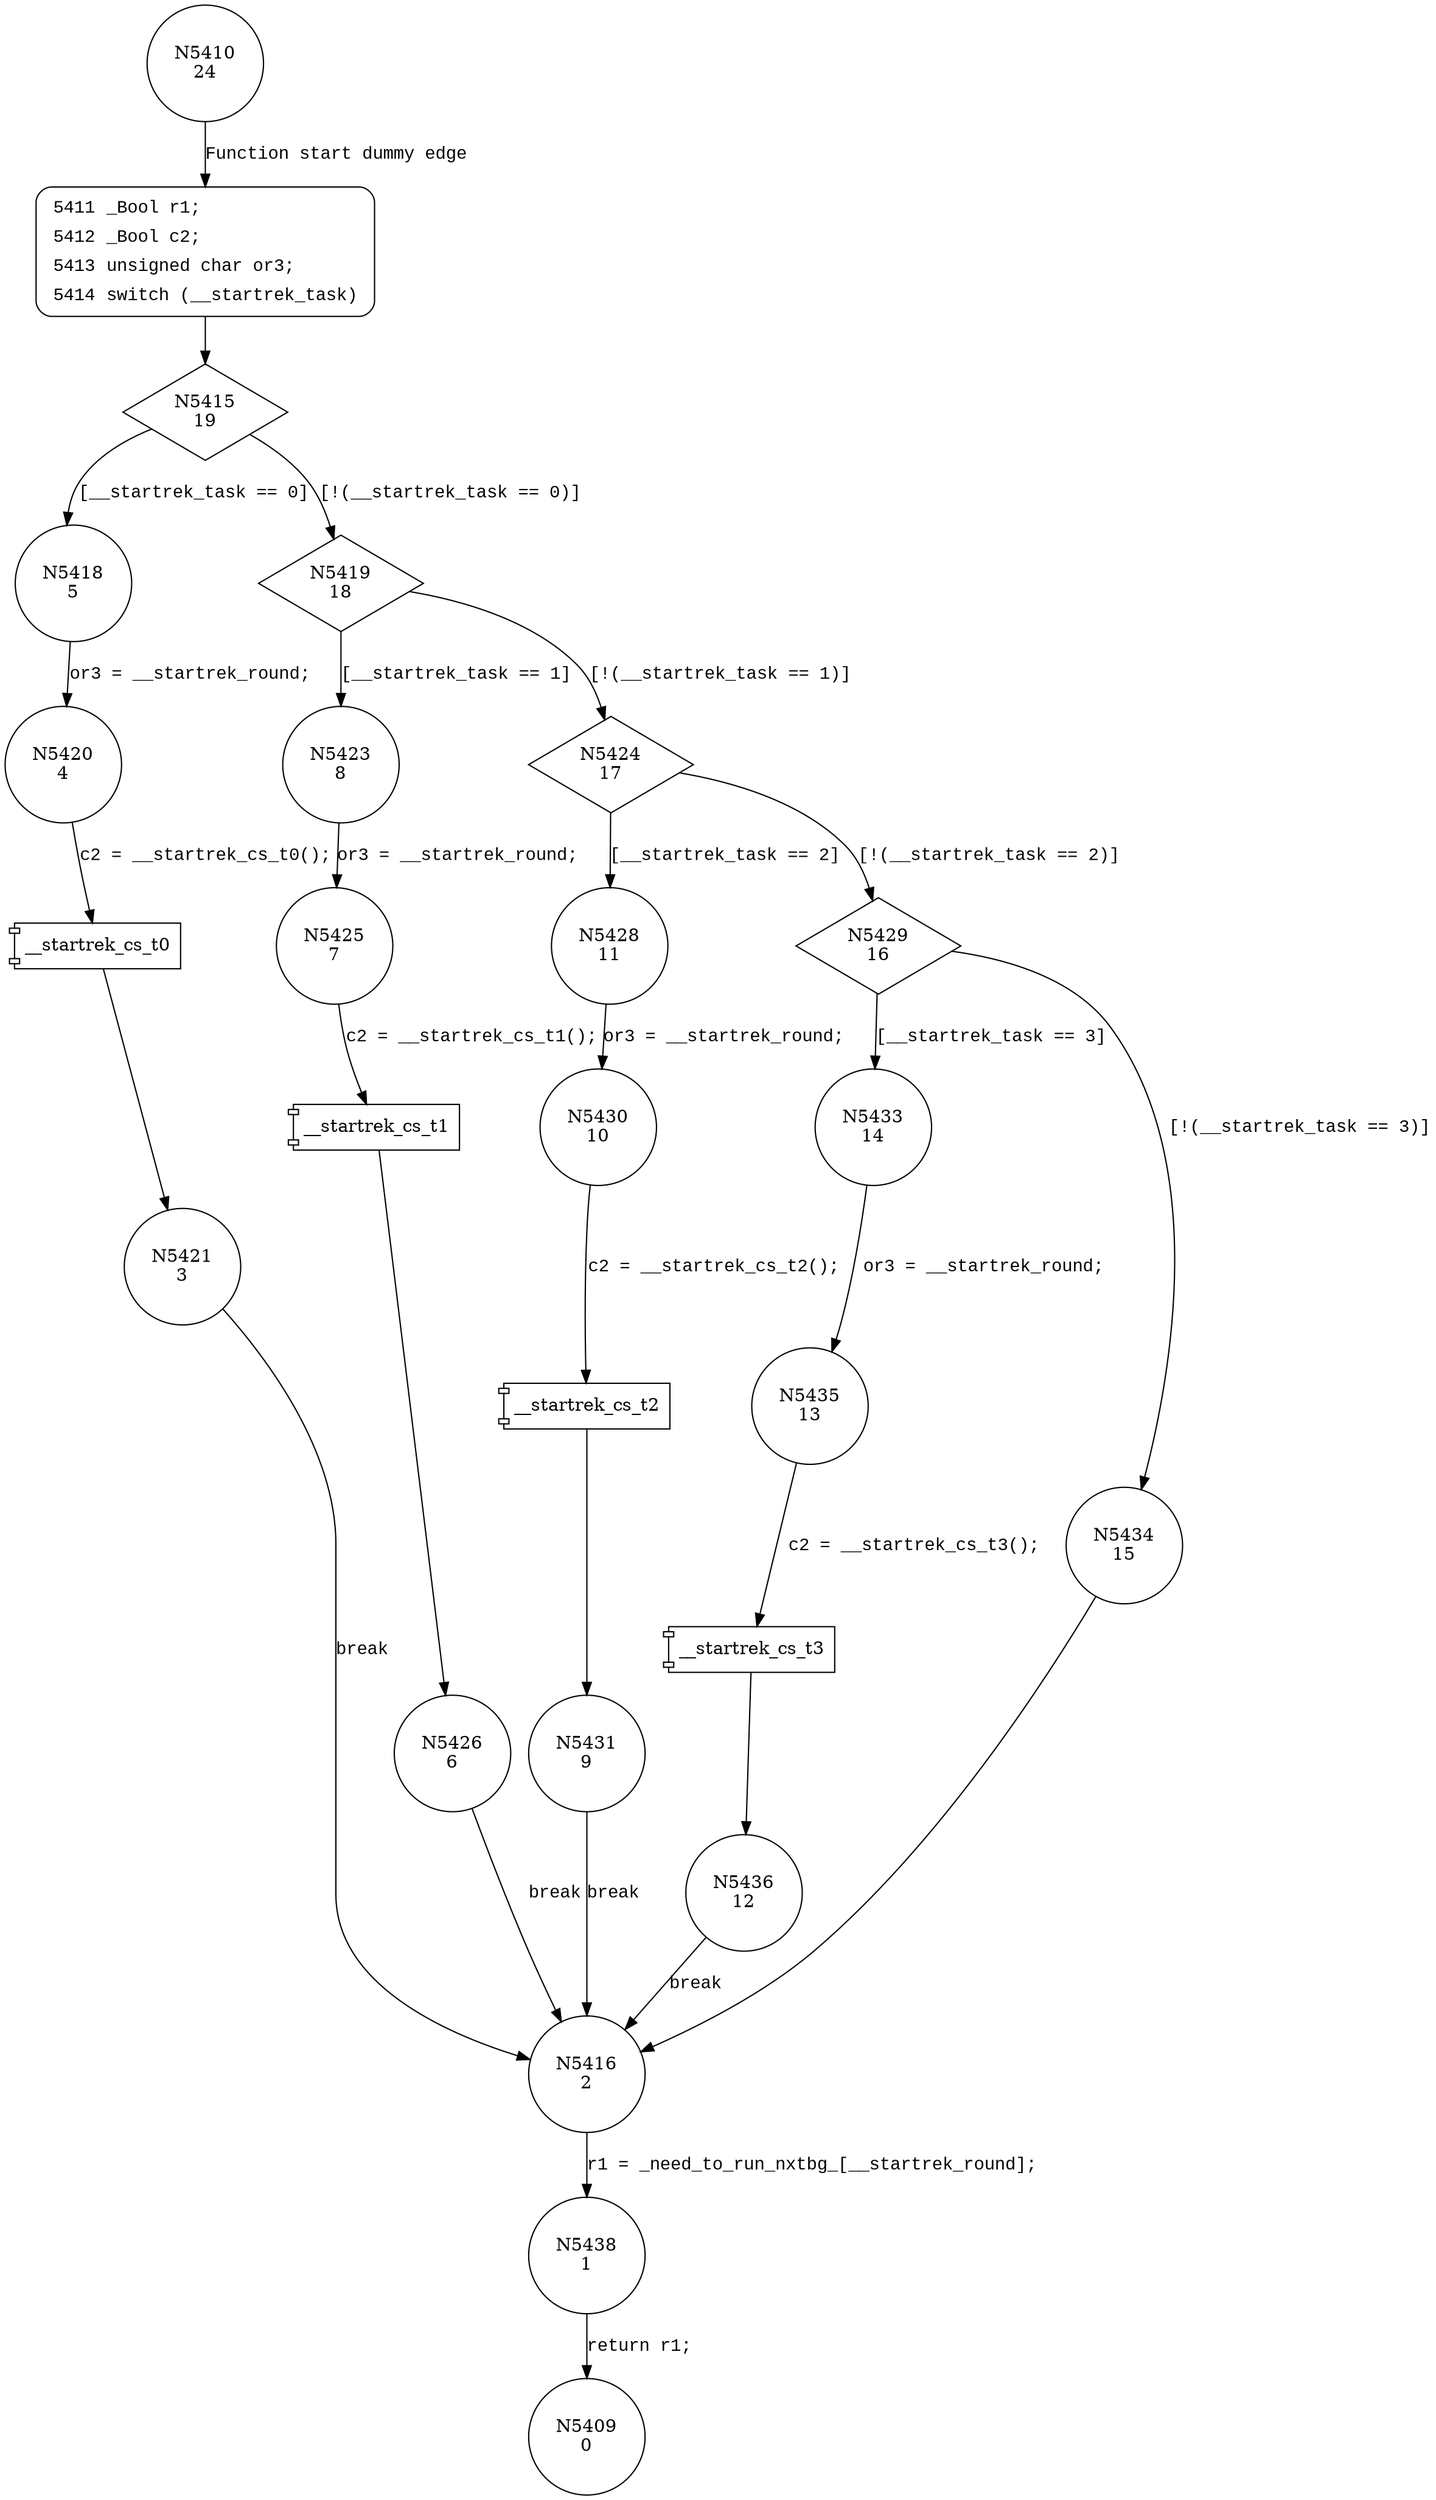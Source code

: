 digraph __startrek_read_need_to_run_nxtbg {
5410 [shape="circle" label="N5410\n24"]
5411 [shape="circle" label="N5411\n23"]
5415 [shape="diamond" label="N5415\n19"]
5418 [shape="circle" label="N5418\n5"]
5419 [shape="diamond" label="N5419\n18"]
5423 [shape="circle" label="N5423\n8"]
5424 [shape="diamond" label="N5424\n17"]
5428 [shape="circle" label="N5428\n11"]
5429 [shape="diamond" label="N5429\n16"]
5433 [shape="circle" label="N5433\n14"]
5434 [shape="circle" label="N5434\n15"]
5416 [shape="circle" label="N5416\n2"]
5438 [shape="circle" label="N5438\n1"]
5435 [shape="circle" label="N5435\n13"]
5436 [shape="circle" label="N5436\n12"]
5430 [shape="circle" label="N5430\n10"]
5431 [shape="circle" label="N5431\n9"]
5425 [shape="circle" label="N5425\n7"]
5426 [shape="circle" label="N5426\n6"]
5420 [shape="circle" label="N5420\n4"]
5421 [shape="circle" label="N5421\n3"]
5409 [shape="circle" label="N5409\n0"]
5411 [style="filled,bold" penwidth="1" fillcolor="white" fontname="Courier New" shape="Mrecord" label=<<table border="0" cellborder="0" cellpadding="3" bgcolor="white"><tr><td align="right">5411</td><td align="left">_Bool r1;</td></tr><tr><td align="right">5412</td><td align="left">_Bool c2;</td></tr><tr><td align="right">5413</td><td align="left">unsigned char or3;</td></tr><tr><td align="right">5414</td><td align="left">switch (__startrek_task)</td></tr></table>>]
5411 -> 5415[label=""]
5410 -> 5411 [label="Function start dummy edge" fontname="Courier New"]
5415 -> 5418 [label="[__startrek_task == 0]" fontname="Courier New"]
5415 -> 5419 [label="[!(__startrek_task == 0)]" fontname="Courier New"]
5419 -> 5423 [label="[__startrek_task == 1]" fontname="Courier New"]
5419 -> 5424 [label="[!(__startrek_task == 1)]" fontname="Courier New"]
5424 -> 5428 [label="[__startrek_task == 2]" fontname="Courier New"]
5424 -> 5429 [label="[!(__startrek_task == 2)]" fontname="Courier New"]
5429 -> 5433 [label="[__startrek_task == 3]" fontname="Courier New"]
5429 -> 5434 [label="[!(__startrek_task == 3)]" fontname="Courier New"]
5416 -> 5438 [label="r1 = _need_to_run_nxtbg_[__startrek_round];" fontname="Courier New"]
5433 -> 5435 [label="or3 = __startrek_round;" fontname="Courier New"]
100207 [shape="component" label="__startrek_cs_t3"]
5435 -> 100207 [label="c2 = __startrek_cs_t3();" fontname="Courier New"]
100207 -> 5436 [label="" fontname="Courier New"]
5428 -> 5430 [label="or3 = __startrek_round;" fontname="Courier New"]
100208 [shape="component" label="__startrek_cs_t2"]
5430 -> 100208 [label="c2 = __startrek_cs_t2();" fontname="Courier New"]
100208 -> 5431 [label="" fontname="Courier New"]
5423 -> 5425 [label="or3 = __startrek_round;" fontname="Courier New"]
100209 [shape="component" label="__startrek_cs_t1"]
5425 -> 100209 [label="c2 = __startrek_cs_t1();" fontname="Courier New"]
100209 -> 5426 [label="" fontname="Courier New"]
5418 -> 5420 [label="or3 = __startrek_round;" fontname="Courier New"]
100210 [shape="component" label="__startrek_cs_t0"]
5420 -> 100210 [label="c2 = __startrek_cs_t0();" fontname="Courier New"]
100210 -> 5421 [label="" fontname="Courier New"]
5434 -> 5416 [label="" fontname="Courier New"]
5438 -> 5409 [label="return r1;" fontname="Courier New"]
5436 -> 5416 [label="break" fontname="Courier New"]
5431 -> 5416 [label="break" fontname="Courier New"]
5426 -> 5416 [label="break" fontname="Courier New"]
5421 -> 5416 [label="break" fontname="Courier New"]
}